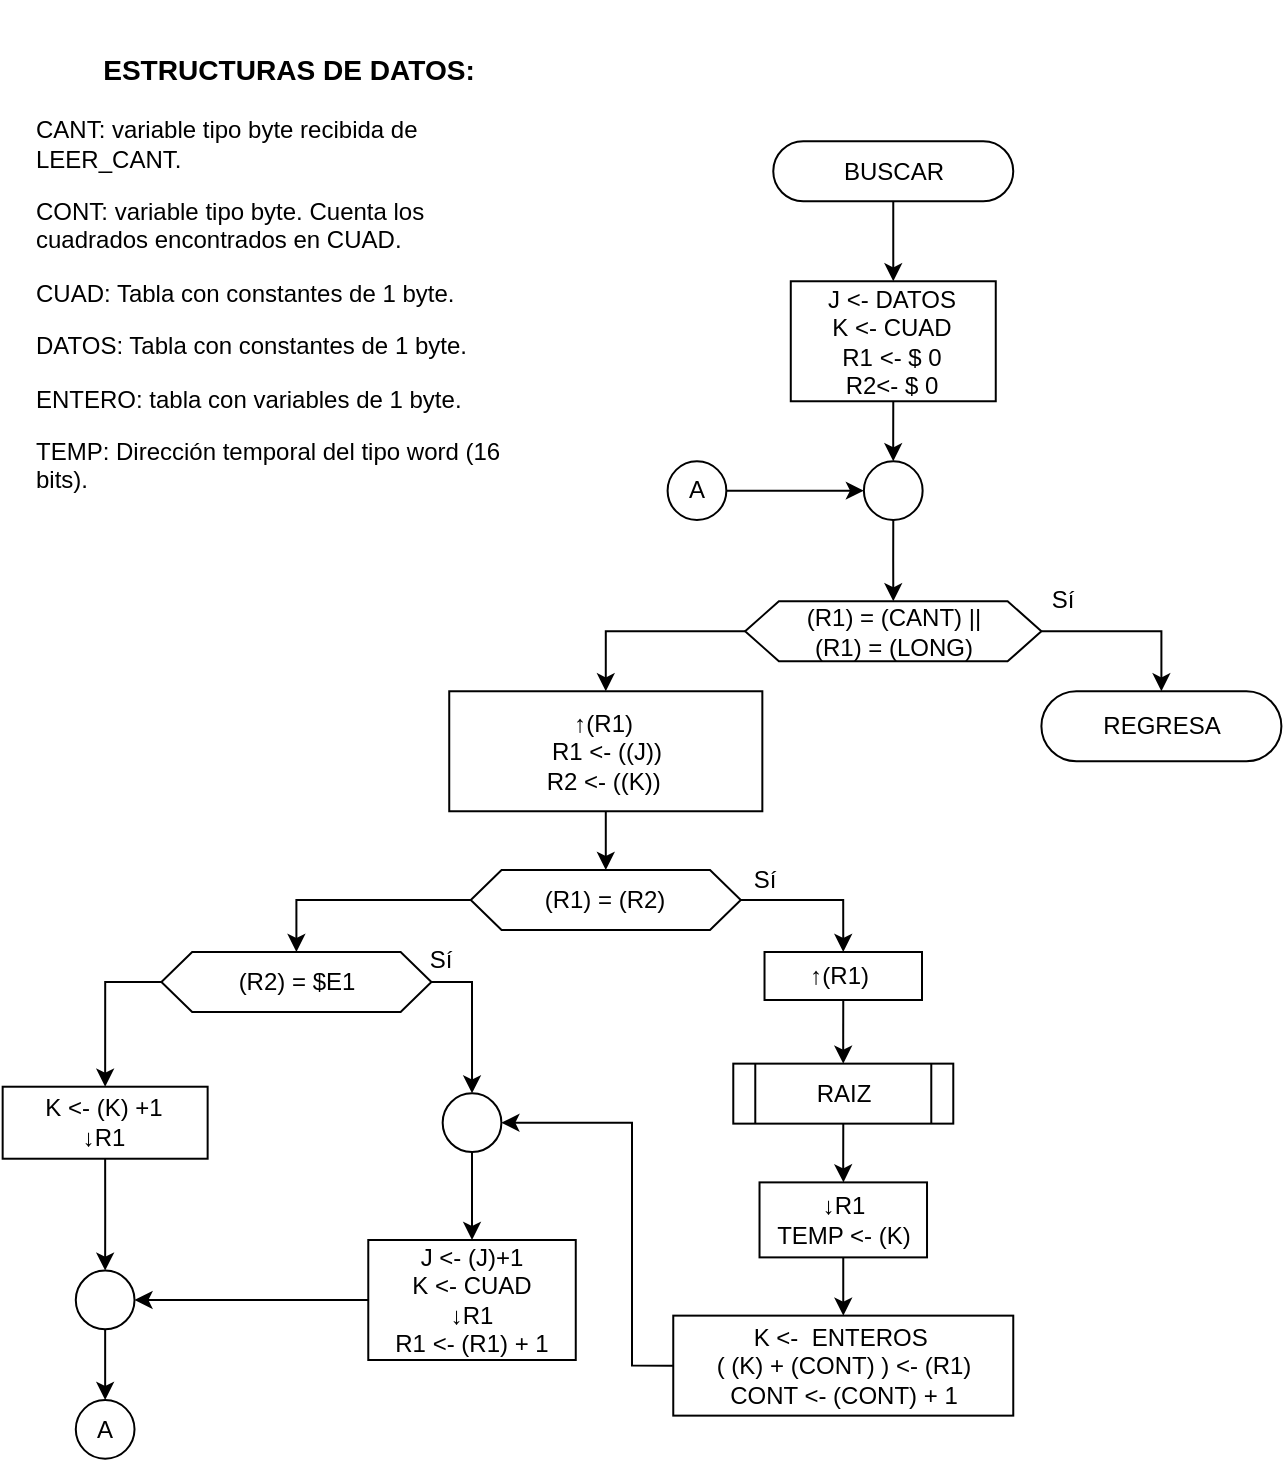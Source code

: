 <mxfile version="13.1.3" type="device"><diagram id="C5RBs43oDa-KdzZeNtuy" name="Page-1"><mxGraphModel dx="702" dy="699" grid="1" gridSize="10" guides="1" tooltips="1" connect="1" arrows="1" fold="1" page="1" pageScale="1" pageWidth="827" pageHeight="1169" math="0" shadow="0"><root><mxCell id="WIyWlLk6GJQsqaUBKTNV-0"/><mxCell id="WIyWlLk6GJQsqaUBKTNV-1" parent="WIyWlLk6GJQsqaUBKTNV-0"/><mxCell id="SSxKzU8h-QOjVkR3fPLt-0" style="edgeStyle=orthogonalEdgeStyle;rounded=0;orthogonalLoop=1;jettySize=auto;html=1;exitX=0.5;exitY=1;exitDx=0;exitDy=0;entryX=0.5;entryY=0;entryDx=0;entryDy=0;" parent="WIyWlLk6GJQsqaUBKTNV-1" source="SSxKzU8h-QOjVkR3fPLt-1" target="SSxKzU8h-QOjVkR3fPLt-3" edge="1"><mxGeometry relative="1" as="geometry"/></mxCell><mxCell id="SSxKzU8h-QOjVkR3fPLt-1" value="BUSCAR" style="rounded=1;whiteSpace=wrap;html=1;fontSize=12;glass=0;strokeWidth=1;shadow=0;arcSize=50;" parent="WIyWlLk6GJQsqaUBKTNV-1" vertex="1"><mxGeometry x="470.63" y="150.63" width="120" height="30" as="geometry"/></mxCell><mxCell id="SSxKzU8h-QOjVkR3fPLt-46" style="edgeStyle=orthogonalEdgeStyle;rounded=0;orthogonalLoop=1;jettySize=auto;html=1;exitX=0.5;exitY=1;exitDx=0;exitDy=0;" parent="WIyWlLk6GJQsqaUBKTNV-1" source="SSxKzU8h-QOjVkR3fPLt-3" target="SSxKzU8h-QOjVkR3fPLt-32" edge="1"><mxGeometry relative="1" as="geometry"/></mxCell><mxCell id="SSxKzU8h-QOjVkR3fPLt-3" value="J &amp;lt;- DATOS&lt;br&gt;K &amp;lt;- CUAD&lt;br&gt;R1 &amp;lt;- $ 0&lt;br&gt;R2&amp;lt;- $ 0" style="rounded=0;whiteSpace=wrap;html=1;" parent="WIyWlLk6GJQsqaUBKTNV-1" vertex="1"><mxGeometry x="479.39" y="220.63" width="102.49" height="60" as="geometry"/></mxCell><mxCell id="SSxKzU8h-QOjVkR3fPLt-36" style="edgeStyle=orthogonalEdgeStyle;rounded=0;orthogonalLoop=1;jettySize=auto;html=1;exitX=1;exitY=0.5;exitDx=0;exitDy=0;entryX=0.5;entryY=0;entryDx=0;entryDy=0;" parent="WIyWlLk6GJQsqaUBKTNV-1" source="SSxKzU8h-QOjVkR3fPLt-6" target="SSxKzU8h-QOjVkR3fPLt-35" edge="1"><mxGeometry relative="1" as="geometry"/></mxCell><mxCell id="SSxKzU8h-QOjVkR3fPLt-60" style="edgeStyle=orthogonalEdgeStyle;rounded=0;orthogonalLoop=1;jettySize=auto;html=1;exitX=0;exitY=0.5;exitDx=0;exitDy=0;entryX=0.5;entryY=0;entryDx=0;entryDy=0;" parent="WIyWlLk6GJQsqaUBKTNV-1" source="SSxKzU8h-QOjVkR3fPLt-6" target="SSxKzU8h-QOjVkR3fPLt-59" edge="1"><mxGeometry relative="1" as="geometry"/></mxCell><mxCell id="SSxKzU8h-QOjVkR3fPLt-6" value="(R1) = (R2)" style="shape=hexagon;perimeter=hexagonPerimeter2;whiteSpace=wrap;html=1;size=0.114;" parent="WIyWlLk6GJQsqaUBKTNV-1" vertex="1"><mxGeometry x="319.39" y="515" width="135.01" height="30" as="geometry"/></mxCell><mxCell id="SSxKzU8h-QOjVkR3fPLt-11" value="REGRESA" style="rounded=1;whiteSpace=wrap;html=1;fontSize=12;glass=0;strokeWidth=1;shadow=0;arcSize=50;" parent="WIyWlLk6GJQsqaUBKTNV-1" vertex="1"><mxGeometry x="604.7" y="425.63" width="120" height="35" as="geometry"/></mxCell><mxCell id="SSxKzU8h-QOjVkR3fPLt-12" value="Sí" style="text;html=1;align=center;verticalAlign=middle;resizable=0;points=[];autosize=1;" parent="WIyWlLk6GJQsqaUBKTNV-1" vertex="1"><mxGeometry x="450.64" y="510" width="30" height="20" as="geometry"/></mxCell><mxCell id="SSxKzU8h-QOjVkR3fPLt-40" style="edgeStyle=orthogonalEdgeStyle;rounded=0;orthogonalLoop=1;jettySize=auto;html=1;exitX=0.5;exitY=1;exitDx=0;exitDy=0;" parent="WIyWlLk6GJQsqaUBKTNV-1" source="SSxKzU8h-QOjVkR3fPLt-29" target="SSxKzU8h-QOjVkR3fPLt-34" edge="1"><mxGeometry relative="1" as="geometry"/></mxCell><mxCell id="SSxKzU8h-QOjVkR3fPLt-29" value="RAIZ" style="shape=process;whiteSpace=wrap;html=1;backgroundOutline=1;" parent="WIyWlLk6GJQsqaUBKTNV-1" vertex="1"><mxGeometry x="450.64" y="611.82" width="110" height="30" as="geometry"/></mxCell><mxCell id="SSxKzU8h-QOjVkR3fPLt-30" value="&lt;h3 style=&quot;text-align: center&quot;&gt;ESTRUCTURAS DE DATOS:&lt;/h3&gt;&lt;p&gt;CANT: variable tipo byte recibida de LEER_CANT.&lt;/p&gt;&lt;p&gt;CONT: variable tipo byte. Cuenta los cuadrados encontrados en CUAD.&lt;/p&gt;&lt;p&gt;CUAD: Tabla con constantes de 1 byte.&lt;/p&gt;&lt;p&gt;DATOS: Tabla con constantes de 1 byte.&lt;/p&gt;&lt;p&gt;ENTERO: tabla con variables de 1 byte.&lt;/p&gt;TEMP: Dirección temporal del tipo word (16 bits)." style="text;html=1;strokeColor=none;fillColor=none;align=left;verticalAlign=middle;whiteSpace=wrap;rounded=0;" parent="WIyWlLk6GJQsqaUBKTNV-1" vertex="1"><mxGeometry x="100" y="80" width="254.68" height="260" as="geometry"/></mxCell><mxCell id="SSxKzU8h-QOjVkR3fPLt-52" style="edgeStyle=orthogonalEdgeStyle;rounded=0;orthogonalLoop=1;jettySize=auto;html=1;exitX=0.5;exitY=1;exitDx=0;exitDy=0;" parent="WIyWlLk6GJQsqaUBKTNV-1" source="SSxKzU8h-QOjVkR3fPLt-32" target="SSxKzU8h-QOjVkR3fPLt-43" edge="1"><mxGeometry relative="1" as="geometry"/></mxCell><mxCell id="SSxKzU8h-QOjVkR3fPLt-32" value="" style="ellipse;whiteSpace=wrap;html=1;aspect=fixed;" parent="WIyWlLk6GJQsqaUBKTNV-1" vertex="1"><mxGeometry x="515.95" y="310.63" width="29.37" height="29.37" as="geometry"/></mxCell><mxCell id="SSxKzU8h-QOjVkR3fPLt-55" style="edgeStyle=orthogonalEdgeStyle;rounded=0;orthogonalLoop=1;jettySize=auto;html=1;exitX=0.5;exitY=1;exitDx=0;exitDy=0;entryX=0.5;entryY=0;entryDx=0;entryDy=0;" parent="WIyWlLk6GJQsqaUBKTNV-1" source="SSxKzU8h-QOjVkR3fPLt-34" target="SSxKzU8h-QOjVkR3fPLt-45" edge="1"><mxGeometry relative="1" as="geometry"/></mxCell><mxCell id="SSxKzU8h-QOjVkR3fPLt-34" value="↓R1&lt;br&gt;TEMP &amp;lt;- (K)" style="rounded=0;whiteSpace=wrap;html=1;" parent="WIyWlLk6GJQsqaUBKTNV-1" vertex="1"><mxGeometry x="463.76" y="671.19" width="83.75" height="37.5" as="geometry"/></mxCell><mxCell id="SSxKzU8h-QOjVkR3fPLt-37" style="edgeStyle=orthogonalEdgeStyle;rounded=0;orthogonalLoop=1;jettySize=auto;html=1;exitX=0.5;exitY=1;exitDx=0;exitDy=0;" parent="WIyWlLk6GJQsqaUBKTNV-1" source="SSxKzU8h-QOjVkR3fPLt-35" target="SSxKzU8h-QOjVkR3fPLt-29" edge="1"><mxGeometry relative="1" as="geometry"/></mxCell><mxCell id="SSxKzU8h-QOjVkR3fPLt-35" value="↑(R1)&amp;nbsp;" style="rounded=0;whiteSpace=wrap;html=1;" parent="WIyWlLk6GJQsqaUBKTNV-1" vertex="1"><mxGeometry x="466.26" y="556" width="78.74" height="24" as="geometry"/></mxCell><mxCell id="oihvXSi2bHDVoARXydvR-35" style="edgeStyle=orthogonalEdgeStyle;rounded=0;orthogonalLoop=1;jettySize=auto;html=1;exitX=0.5;exitY=1;exitDx=0;exitDy=0;entryX=0.5;entryY=0;entryDx=0;entryDy=0;" edge="1" parent="WIyWlLk6GJQsqaUBKTNV-1" source="SSxKzU8h-QOjVkR3fPLt-38" target="SSxKzU8h-QOjVkR3fPLt-69"><mxGeometry relative="1" as="geometry"/></mxCell><mxCell id="SSxKzU8h-QOjVkR3fPLt-38" value="K &amp;lt;- (K) +1&lt;br&gt;↓R1" style="rounded=0;whiteSpace=wrap;html=1;" parent="WIyWlLk6GJQsqaUBKTNV-1" vertex="1"><mxGeometry x="85.33" y="623.36" width="102.49" height="36" as="geometry"/></mxCell><mxCell id="oihvXSi2bHDVoARXydvR-31" style="edgeStyle=orthogonalEdgeStyle;rounded=0;orthogonalLoop=1;jettySize=auto;html=1;exitX=1;exitY=0.5;exitDx=0;exitDy=0;entryX=0.5;entryY=0;entryDx=0;entryDy=0;" edge="1" parent="WIyWlLk6GJQsqaUBKTNV-1" source="SSxKzU8h-QOjVkR3fPLt-43" target="SSxKzU8h-QOjVkR3fPLt-11"><mxGeometry relative="1" as="geometry"/></mxCell><mxCell id="oihvXSi2bHDVoARXydvR-33" style="edgeStyle=orthogonalEdgeStyle;rounded=0;orthogonalLoop=1;jettySize=auto;html=1;exitX=0;exitY=0.5;exitDx=0;exitDy=0;entryX=0.5;entryY=0;entryDx=0;entryDy=0;" edge="1" parent="WIyWlLk6GJQsqaUBKTNV-1" source="SSxKzU8h-QOjVkR3fPLt-43" target="oihvXSi2bHDVoARXydvR-5"><mxGeometry relative="1" as="geometry"/></mxCell><mxCell id="SSxKzU8h-QOjVkR3fPLt-43" value="(R1) = (CANT) ||&lt;br&gt;(R1) = (LONG)" style="shape=hexagon;perimeter=hexagonPerimeter2;whiteSpace=wrap;html=1;size=0.114;" parent="WIyWlLk6GJQsqaUBKTNV-1" vertex="1"><mxGeometry x="456.56" y="380.63" width="148.14" height="30" as="geometry"/></mxCell><mxCell id="oihvXSi2bHDVoARXydvR-30" style="edgeStyle=orthogonalEdgeStyle;rounded=0;orthogonalLoop=1;jettySize=auto;html=1;exitX=0;exitY=0.5;exitDx=0;exitDy=0;entryX=1;entryY=0.5;entryDx=0;entryDy=0;" edge="1" parent="WIyWlLk6GJQsqaUBKTNV-1" source="SSxKzU8h-QOjVkR3fPLt-45" target="SSxKzU8h-QOjVkR3fPLt-70"><mxGeometry relative="1" as="geometry"><Array as="points"><mxPoint x="400" y="763"/><mxPoint x="400" y="641"/></Array></mxGeometry></mxCell><mxCell id="SSxKzU8h-QOjVkR3fPLt-45" value="K &amp;lt;-&amp;nbsp; ENTEROS&amp;nbsp;&lt;br&gt;( (K) + (CONT) ) &amp;lt;- (R1)&lt;br&gt;CONT &amp;lt;- (CONT) + 1" style="rounded=0;whiteSpace=wrap;html=1;" parent="WIyWlLk6GJQsqaUBKTNV-1" vertex="1"><mxGeometry x="420.63" y="737.82" width="170" height="50" as="geometry"/></mxCell><mxCell id="oihvXSi2bHDVoARXydvR-11" style="edgeStyle=orthogonalEdgeStyle;rounded=0;orthogonalLoop=1;jettySize=auto;html=1;exitX=1;exitY=0.5;exitDx=0;exitDy=0;entryX=0;entryY=0.5;entryDx=0;entryDy=0;" edge="1" parent="WIyWlLk6GJQsqaUBKTNV-1" source="SSxKzU8h-QOjVkR3fPLt-48" target="SSxKzU8h-QOjVkR3fPLt-32"><mxGeometry relative="1" as="geometry"/></mxCell><mxCell id="SSxKzU8h-QOjVkR3fPLt-48" value="A" style="ellipse;whiteSpace=wrap;html=1;aspect=fixed;" parent="WIyWlLk6GJQsqaUBKTNV-1" vertex="1"><mxGeometry x="417.8" y="310.63" width="29.37" height="29.37" as="geometry"/></mxCell><mxCell id="oihvXSi2bHDVoARXydvR-18" style="edgeStyle=orthogonalEdgeStyle;rounded=0;orthogonalLoop=1;jettySize=auto;html=1;exitX=1;exitY=0.5;exitDx=0;exitDy=0;entryX=0.5;entryY=0;entryDx=0;entryDy=0;" edge="1" parent="WIyWlLk6GJQsqaUBKTNV-1" source="SSxKzU8h-QOjVkR3fPLt-59" target="SSxKzU8h-QOjVkR3fPLt-70"><mxGeometry relative="1" as="geometry"/></mxCell><mxCell id="oihvXSi2bHDVoARXydvR-34" style="edgeStyle=orthogonalEdgeStyle;rounded=0;orthogonalLoop=1;jettySize=auto;html=1;exitX=0;exitY=0.5;exitDx=0;exitDy=0;entryX=0.5;entryY=0;entryDx=0;entryDy=0;" edge="1" parent="WIyWlLk6GJQsqaUBKTNV-1" source="SSxKzU8h-QOjVkR3fPLt-59" target="SSxKzU8h-QOjVkR3fPLt-38"><mxGeometry relative="1" as="geometry"/></mxCell><mxCell id="SSxKzU8h-QOjVkR3fPLt-59" value="(R2) = $E1" style="shape=hexagon;perimeter=hexagonPerimeter2;whiteSpace=wrap;html=1;size=0.114;" parent="WIyWlLk6GJQsqaUBKTNV-1" vertex="1"><mxGeometry x="164.7" y="556" width="135.01" height="30" as="geometry"/></mxCell><mxCell id="oihvXSi2bHDVoARXydvR-29" style="edgeStyle=orthogonalEdgeStyle;rounded=0;orthogonalLoop=1;jettySize=auto;html=1;exitX=0.5;exitY=1;exitDx=0;exitDy=0;entryX=0.5;entryY=0;entryDx=0;entryDy=0;" edge="1" parent="WIyWlLk6GJQsqaUBKTNV-1" source="SSxKzU8h-QOjVkR3fPLt-69" target="oihvXSi2bHDVoARXydvR-28"><mxGeometry relative="1" as="geometry"/></mxCell><mxCell id="SSxKzU8h-QOjVkR3fPLt-69" value="" style="ellipse;whiteSpace=wrap;html=1;aspect=fixed;" parent="WIyWlLk6GJQsqaUBKTNV-1" vertex="1"><mxGeometry x="121.89" y="715.31" width="29.37" height="29.37" as="geometry"/></mxCell><mxCell id="oihvXSi2bHDVoARXydvR-20" style="edgeStyle=orthogonalEdgeStyle;rounded=0;orthogonalLoop=1;jettySize=auto;html=1;exitX=0.5;exitY=1;exitDx=0;exitDy=0;entryX=0.5;entryY=0;entryDx=0;entryDy=0;" edge="1" parent="WIyWlLk6GJQsqaUBKTNV-1" source="SSxKzU8h-QOjVkR3fPLt-70" target="SSxKzU8h-QOjVkR3fPLt-56"><mxGeometry relative="1" as="geometry"/></mxCell><mxCell id="SSxKzU8h-QOjVkR3fPLt-70" value="" style="ellipse;whiteSpace=wrap;html=1;aspect=fixed;" parent="WIyWlLk6GJQsqaUBKTNV-1" vertex="1"><mxGeometry x="305.33" y="626.68" width="29.37" height="29.37" as="geometry"/></mxCell><mxCell id="SSxKzU8h-QOjVkR3fPLt-84" value="Sí" style="text;html=1;align=center;verticalAlign=middle;resizable=0;points=[];autosize=1;" parent="WIyWlLk6GJQsqaUBKTNV-1" vertex="1"><mxGeometry x="600" y="370" width="30" height="20" as="geometry"/></mxCell><mxCell id="SSxKzU8h-QOjVkR3fPLt-85" value="Sí" style="text;html=1;align=center;verticalAlign=middle;resizable=0;points=[];autosize=1;" parent="WIyWlLk6GJQsqaUBKTNV-1" vertex="1"><mxGeometry x="289.39" y="550" width="30" height="20" as="geometry"/></mxCell><mxCell id="oihvXSi2bHDVoARXydvR-7" style="edgeStyle=orthogonalEdgeStyle;rounded=0;orthogonalLoop=1;jettySize=auto;html=1;exitX=0.5;exitY=1;exitDx=0;exitDy=0;entryX=0.5;entryY=0;entryDx=0;entryDy=0;" edge="1" parent="WIyWlLk6GJQsqaUBKTNV-1" source="oihvXSi2bHDVoARXydvR-5" target="SSxKzU8h-QOjVkR3fPLt-6"><mxGeometry relative="1" as="geometry"/></mxCell><mxCell id="oihvXSi2bHDVoARXydvR-5" value="↑(R1)&amp;nbsp;&lt;br&gt;R1 &amp;lt;- ((J))&lt;br&gt;R2 &amp;lt;- ((K))&amp;nbsp;" style="rounded=0;whiteSpace=wrap;html=1;" vertex="1" parent="WIyWlLk6GJQsqaUBKTNV-1"><mxGeometry x="308.62" y="425.63" width="156.55" height="60" as="geometry"/></mxCell><mxCell id="oihvXSi2bHDVoARXydvR-25" style="edgeStyle=orthogonalEdgeStyle;rounded=0;orthogonalLoop=1;jettySize=auto;html=1;exitX=0;exitY=0.5;exitDx=0;exitDy=0;entryX=1;entryY=0.5;entryDx=0;entryDy=0;" edge="1" parent="WIyWlLk6GJQsqaUBKTNV-1" source="SSxKzU8h-QOjVkR3fPLt-56" target="SSxKzU8h-QOjVkR3fPLt-69"><mxGeometry relative="1" as="geometry"/></mxCell><mxCell id="SSxKzU8h-QOjVkR3fPLt-56" value="J &amp;lt;- (J)+1&lt;br&gt;K &amp;lt;- CUAD&lt;br&gt;↓R1&lt;span style=&quot;font-family: &amp;#34;helvetica&amp;#34;&quot;&gt;&lt;br&gt;R1 &amp;lt;- (R1) + 1&lt;/span&gt;" style="rounded=0;whiteSpace=wrap;html=1;" parent="WIyWlLk6GJQsqaUBKTNV-1" vertex="1"><mxGeometry x="268.14" y="700" width="103.74" height="60" as="geometry"/></mxCell><mxCell id="oihvXSi2bHDVoARXydvR-28" value="&lt;span&gt;A&lt;/span&gt;" style="ellipse;whiteSpace=wrap;html=1;aspect=fixed;" vertex="1" parent="WIyWlLk6GJQsqaUBKTNV-1"><mxGeometry x="121.89" y="780" width="29.37" height="29.37" as="geometry"/></mxCell></root></mxGraphModel></diagram></mxfile>